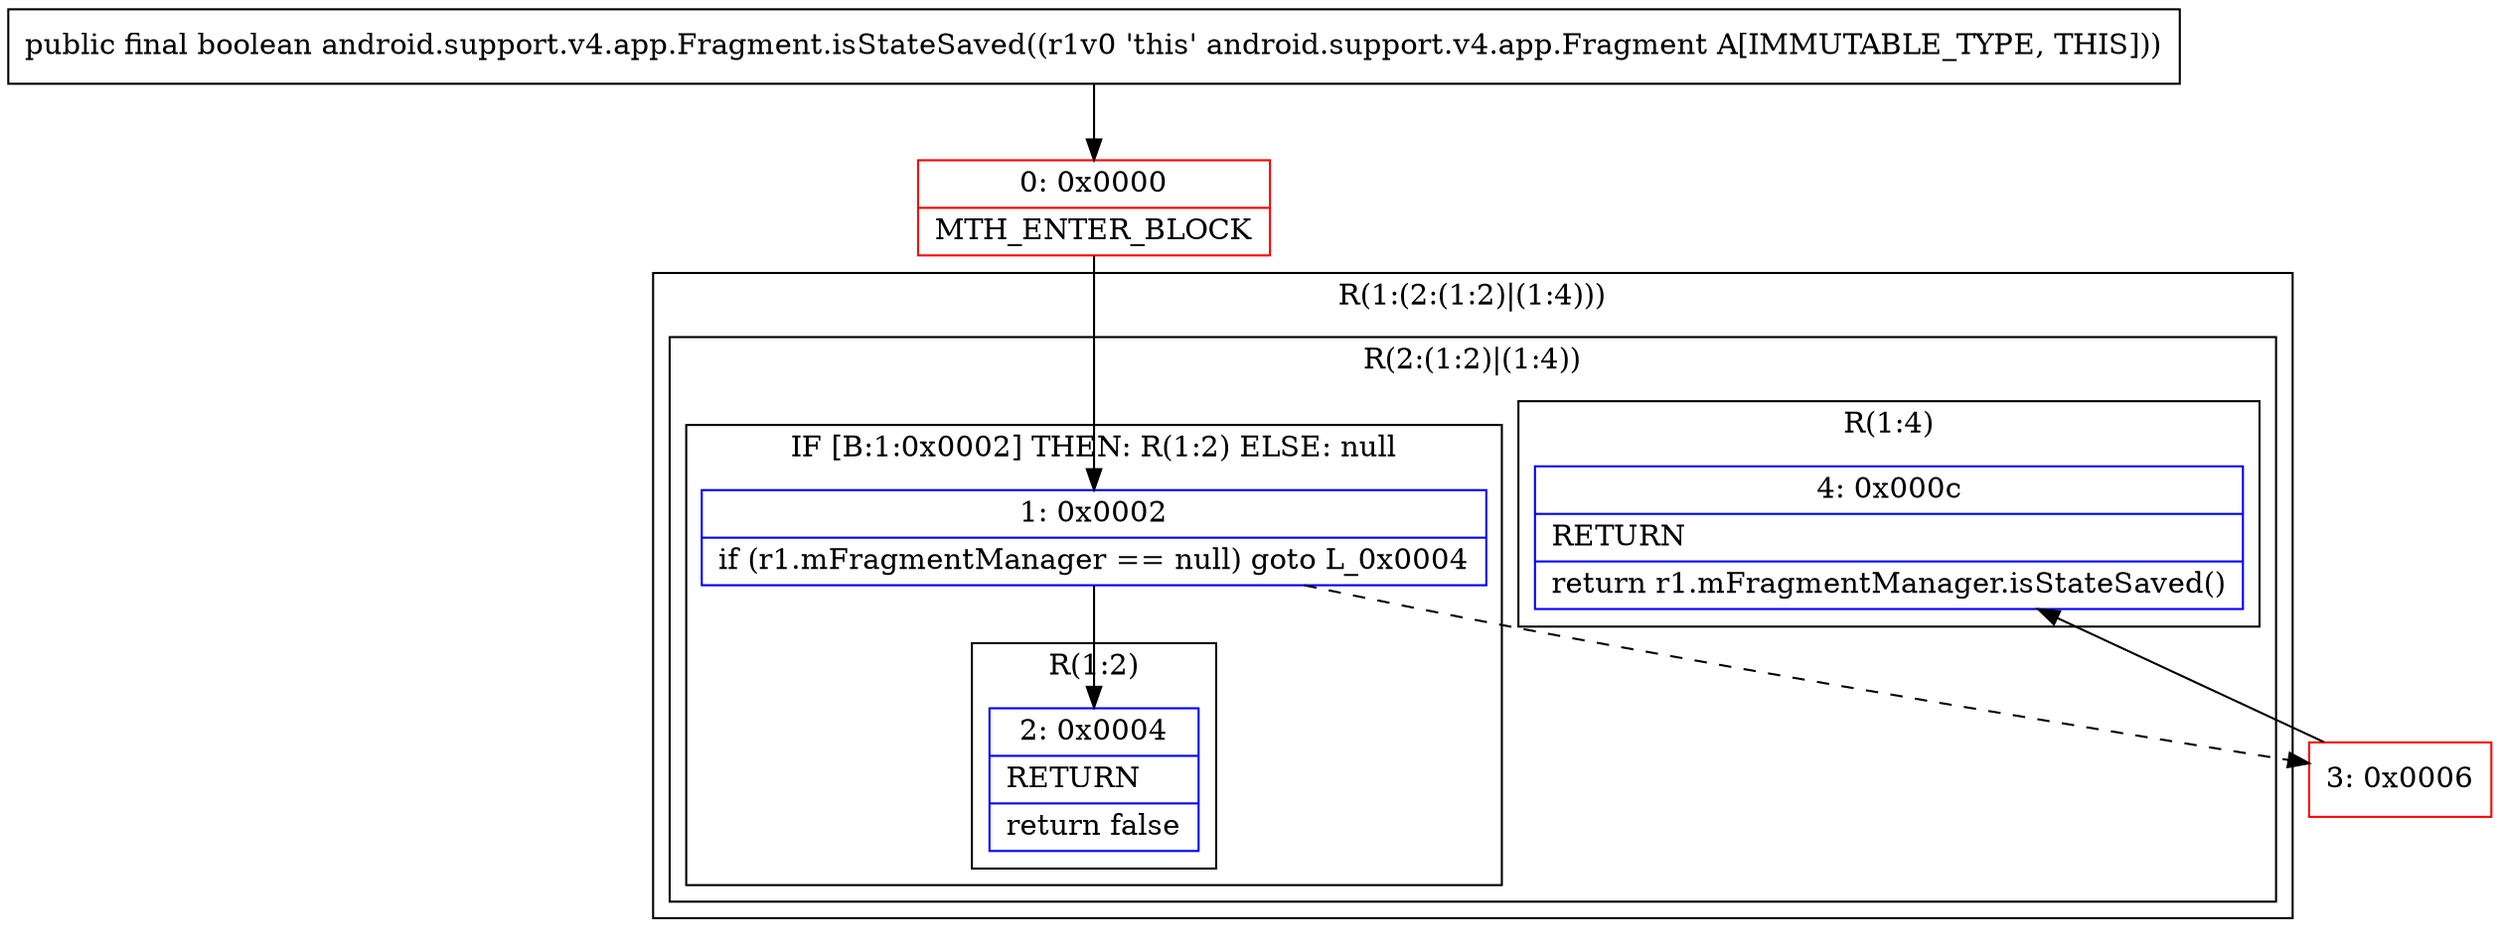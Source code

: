 digraph "CFG forandroid.support.v4.app.Fragment.isStateSaved()Z" {
subgraph cluster_Region_1791690281 {
label = "R(1:(2:(1:2)|(1:4)))";
node [shape=record,color=blue];
subgraph cluster_Region_1549439782 {
label = "R(2:(1:2)|(1:4))";
node [shape=record,color=blue];
subgraph cluster_IfRegion_187029786 {
label = "IF [B:1:0x0002] THEN: R(1:2) ELSE: null";
node [shape=record,color=blue];
Node_1 [shape=record,label="{1\:\ 0x0002|if (r1.mFragmentManager == null) goto L_0x0004\l}"];
subgraph cluster_Region_351498332 {
label = "R(1:2)";
node [shape=record,color=blue];
Node_2 [shape=record,label="{2\:\ 0x0004|RETURN\l|return false\l}"];
}
}
subgraph cluster_Region_641451685 {
label = "R(1:4)";
node [shape=record,color=blue];
Node_4 [shape=record,label="{4\:\ 0x000c|RETURN\l|return r1.mFragmentManager.isStateSaved()\l}"];
}
}
}
Node_0 [shape=record,color=red,label="{0\:\ 0x0000|MTH_ENTER_BLOCK\l}"];
Node_3 [shape=record,color=red,label="{3\:\ 0x0006}"];
MethodNode[shape=record,label="{public final boolean android.support.v4.app.Fragment.isStateSaved((r1v0 'this' android.support.v4.app.Fragment A[IMMUTABLE_TYPE, THIS])) }"];
MethodNode -> Node_0;
Node_1 -> Node_2;
Node_1 -> Node_3[style=dashed];
Node_0 -> Node_1;
Node_3 -> Node_4;
}

